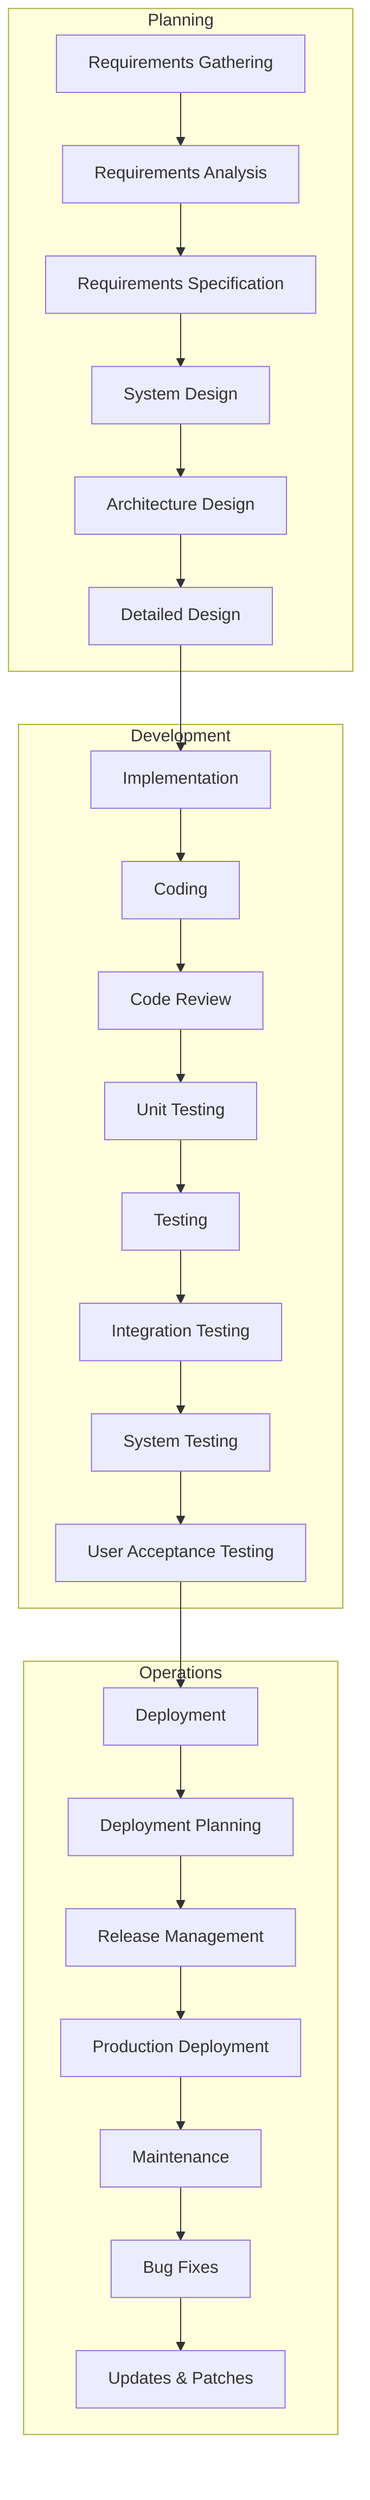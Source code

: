 flowchart TD
    A[Requirements Gathering] --> A1[Requirements Analysis]
    A1 --> A2[Requirements Specification]
    A2 --> B[System Design]
    B --> B1[Architecture Design]
    B1 --> B2[Detailed Design]
    B2 --> C[Implementation]
    C --> C1[Coding]
    C1 --> C2[Code Review]
    C2 --> C3[Unit Testing]
    C3 --> D[Testing]
    D --> D1[Integration Testing]
    D1 --> D2[System Testing]
    D2 --> D3[User Acceptance Testing]
    D3 --> E[Deployment]
    E --> E1[Deployment Planning]
    E1 --> E2[Release Management]
    E2 --> E3[Production Deployment]
    E3 --> F[Maintenance]
    F --> F1[Bug Fixes]
    F1 --> F2[Updates & Patches]

subgraph Planning
A
A1
A2
B
B1
B2
end

subgraph Development
C
C1
C2
C3
D
D1
D2
D3
end

subgraph Operations
E
E1
E2
E3
F
F1
F2
end